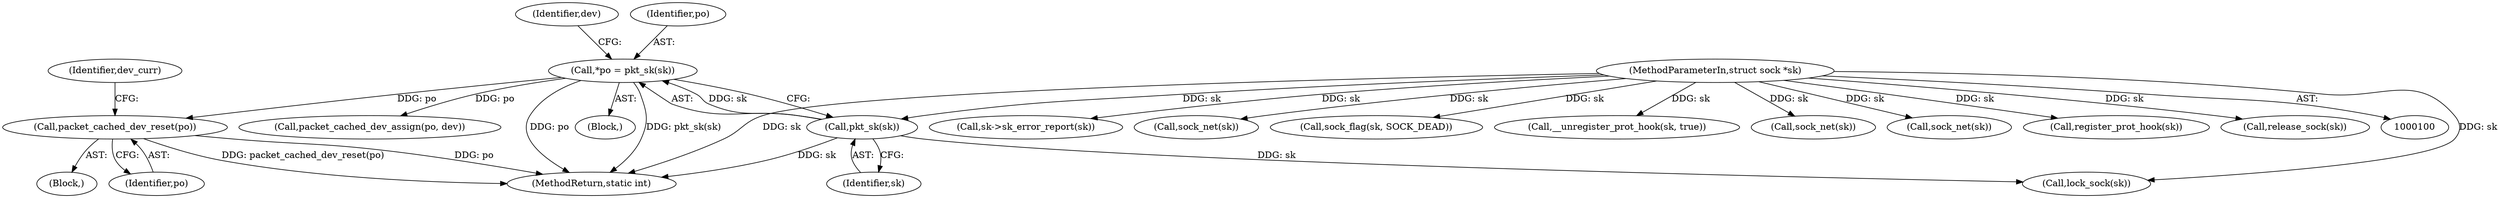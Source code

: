 digraph "0_linux_4971613c1639d8e5f102c4e797c3bf8f83a5a69e@pointer" {
"1000267" [label="(Call,packet_cached_dev_reset(po))"];
"1000107" [label="(Call,*po = pkt_sk(sk))"];
"1000109" [label="(Call,pkt_sk(sk))"];
"1000101" [label="(MethodParameterIn,struct sock *sk)"];
"1000116" [label="(Identifier,dev)"];
"1000133" [label="(Call,lock_sock(sk))"];
"1000288" [label="(Call,packet_cached_dev_assign(po, dev))"];
"1000330" [label="(Call,sk->sk_error_report(sk))"];
"1000267" [label="(Call,packet_cached_dev_reset(po))"];
"1000343" [label="(MethodReturn,static int)"];
"1000166" [label="(Call,sock_net(sk))"];
"1000292" [label="(Identifier,dev_curr)"];
"1000251" [label="(Block,)"];
"1000105" [label="(Block,)"];
"1000110" [label="(Identifier,sk)"];
"1000327" [label="(Call,sock_flag(sk, SOCK_DEAD))"];
"1000214" [label="(Call,__unregister_prot_hook(sk, true))"];
"1000108" [label="(Identifier,po)"];
"1000107" [label="(Call,*po = pkt_sk(sk))"];
"1000101" [label="(MethodParameterIn,struct sock *sk)"];
"1000231" [label="(Call,sock_net(sk))"];
"1000109" [label="(Call,pkt_sk(sk))"];
"1000268" [label="(Identifier,po)"];
"1000147" [label="(Call,sock_net(sk))"];
"1000316" [label="(Call,register_prot_hook(sk))"];
"1000339" [label="(Call,release_sock(sk))"];
"1000267" -> "1000251"  [label="AST: "];
"1000267" -> "1000268"  [label="CFG: "];
"1000268" -> "1000267"  [label="AST: "];
"1000292" -> "1000267"  [label="CFG: "];
"1000267" -> "1000343"  [label="DDG: po"];
"1000267" -> "1000343"  [label="DDG: packet_cached_dev_reset(po)"];
"1000107" -> "1000267"  [label="DDG: po"];
"1000107" -> "1000105"  [label="AST: "];
"1000107" -> "1000109"  [label="CFG: "];
"1000108" -> "1000107"  [label="AST: "];
"1000109" -> "1000107"  [label="AST: "];
"1000116" -> "1000107"  [label="CFG: "];
"1000107" -> "1000343"  [label="DDG: po"];
"1000107" -> "1000343"  [label="DDG: pkt_sk(sk)"];
"1000109" -> "1000107"  [label="DDG: sk"];
"1000107" -> "1000288"  [label="DDG: po"];
"1000109" -> "1000110"  [label="CFG: "];
"1000110" -> "1000109"  [label="AST: "];
"1000109" -> "1000343"  [label="DDG: sk"];
"1000101" -> "1000109"  [label="DDG: sk"];
"1000109" -> "1000133"  [label="DDG: sk"];
"1000101" -> "1000100"  [label="AST: "];
"1000101" -> "1000343"  [label="DDG: sk"];
"1000101" -> "1000133"  [label="DDG: sk"];
"1000101" -> "1000147"  [label="DDG: sk"];
"1000101" -> "1000166"  [label="DDG: sk"];
"1000101" -> "1000214"  [label="DDG: sk"];
"1000101" -> "1000231"  [label="DDG: sk"];
"1000101" -> "1000316"  [label="DDG: sk"];
"1000101" -> "1000327"  [label="DDG: sk"];
"1000101" -> "1000330"  [label="DDG: sk"];
"1000101" -> "1000339"  [label="DDG: sk"];
}

